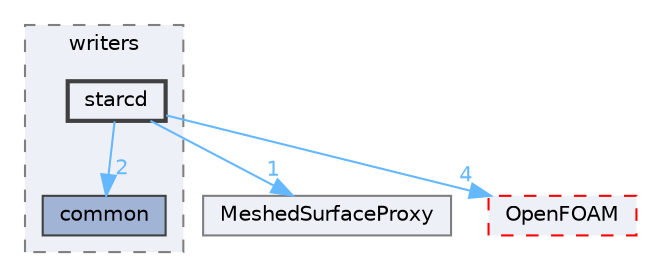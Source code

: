 digraph "src/surfMesh/writers/starcd"
{
 // LATEX_PDF_SIZE
  bgcolor="transparent";
  edge [fontname=Helvetica,fontsize=10,labelfontname=Helvetica,labelfontsize=10];
  node [fontname=Helvetica,fontsize=10,shape=box,height=0.2,width=0.4];
  compound=true
  subgraph clusterdir_b6066d0362f465208261eaa0f2129bc7 {
    graph [ bgcolor="#edf0f7", pencolor="grey50", label="writers", fontname=Helvetica,fontsize=10 style="filled,dashed", URL="dir_b6066d0362f465208261eaa0f2129bc7.html",tooltip=""]
  dir_59d4653fd2a35c145be9392eba5ac9cb [label="common", fillcolor="#a2b4d6", color="grey25", style="filled", URL="dir_59d4653fd2a35c145be9392eba5ac9cb.html",tooltip=""];
  dir_0e0041e1ffd96f09de0212416dfaf4d3 [label="starcd", fillcolor="#edf0f7", color="grey25", style="filled,bold", URL="dir_0e0041e1ffd96f09de0212416dfaf4d3.html",tooltip=""];
  }
  dir_b2d126e3ab79c2145c7a44de22e5f675 [label="MeshedSurfaceProxy", fillcolor="#edf0f7", color="grey50", style="filled", URL="dir_b2d126e3ab79c2145c7a44de22e5f675.html",tooltip=""];
  dir_c5473ff19b20e6ec4dfe5c310b3778a8 [label="OpenFOAM", fillcolor="#edf0f7", color="red", style="filled,dashed", URL="dir_c5473ff19b20e6ec4dfe5c310b3778a8.html",tooltip=""];
  dir_0e0041e1ffd96f09de0212416dfaf4d3->dir_59d4653fd2a35c145be9392eba5ac9cb [headlabel="2", labeldistance=1.5 headhref="dir_003753_000558.html" href="dir_003753_000558.html" color="steelblue1" fontcolor="steelblue1"];
  dir_0e0041e1ffd96f09de0212416dfaf4d3->dir_b2d126e3ab79c2145c7a44de22e5f675 [headlabel="1", labeldistance=1.5 headhref="dir_003753_002367.html" href="dir_003753_002367.html" color="steelblue1" fontcolor="steelblue1"];
  dir_0e0041e1ffd96f09de0212416dfaf4d3->dir_c5473ff19b20e6ec4dfe5c310b3778a8 [headlabel="4", labeldistance=1.5 headhref="dir_003753_002695.html" href="dir_003753_002695.html" color="steelblue1" fontcolor="steelblue1"];
}
